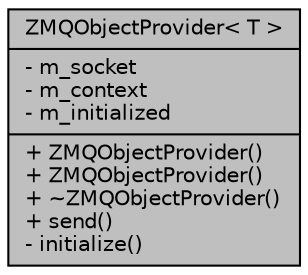 digraph "ZMQObjectProvider&lt; T &gt;"
{
 // LATEX_PDF_SIZE
  edge [fontname="Helvetica",fontsize="10",labelfontname="Helvetica",labelfontsize="10"];
  node [fontname="Helvetica",fontsize="10",shape=record];
  Node1 [label="{ZMQObjectProvider\< T \>\n|- m_socket\l- m_context\l- m_initialized\l|+ ZMQObjectProvider()\l+ ZMQObjectProvider()\l+ ~ZMQObjectProvider()\l+ send()\l- initialize()\l}",height=0.2,width=0.4,color="black", fillcolor="grey75", style="filled", fontcolor="black",tooltip=" "];
}
